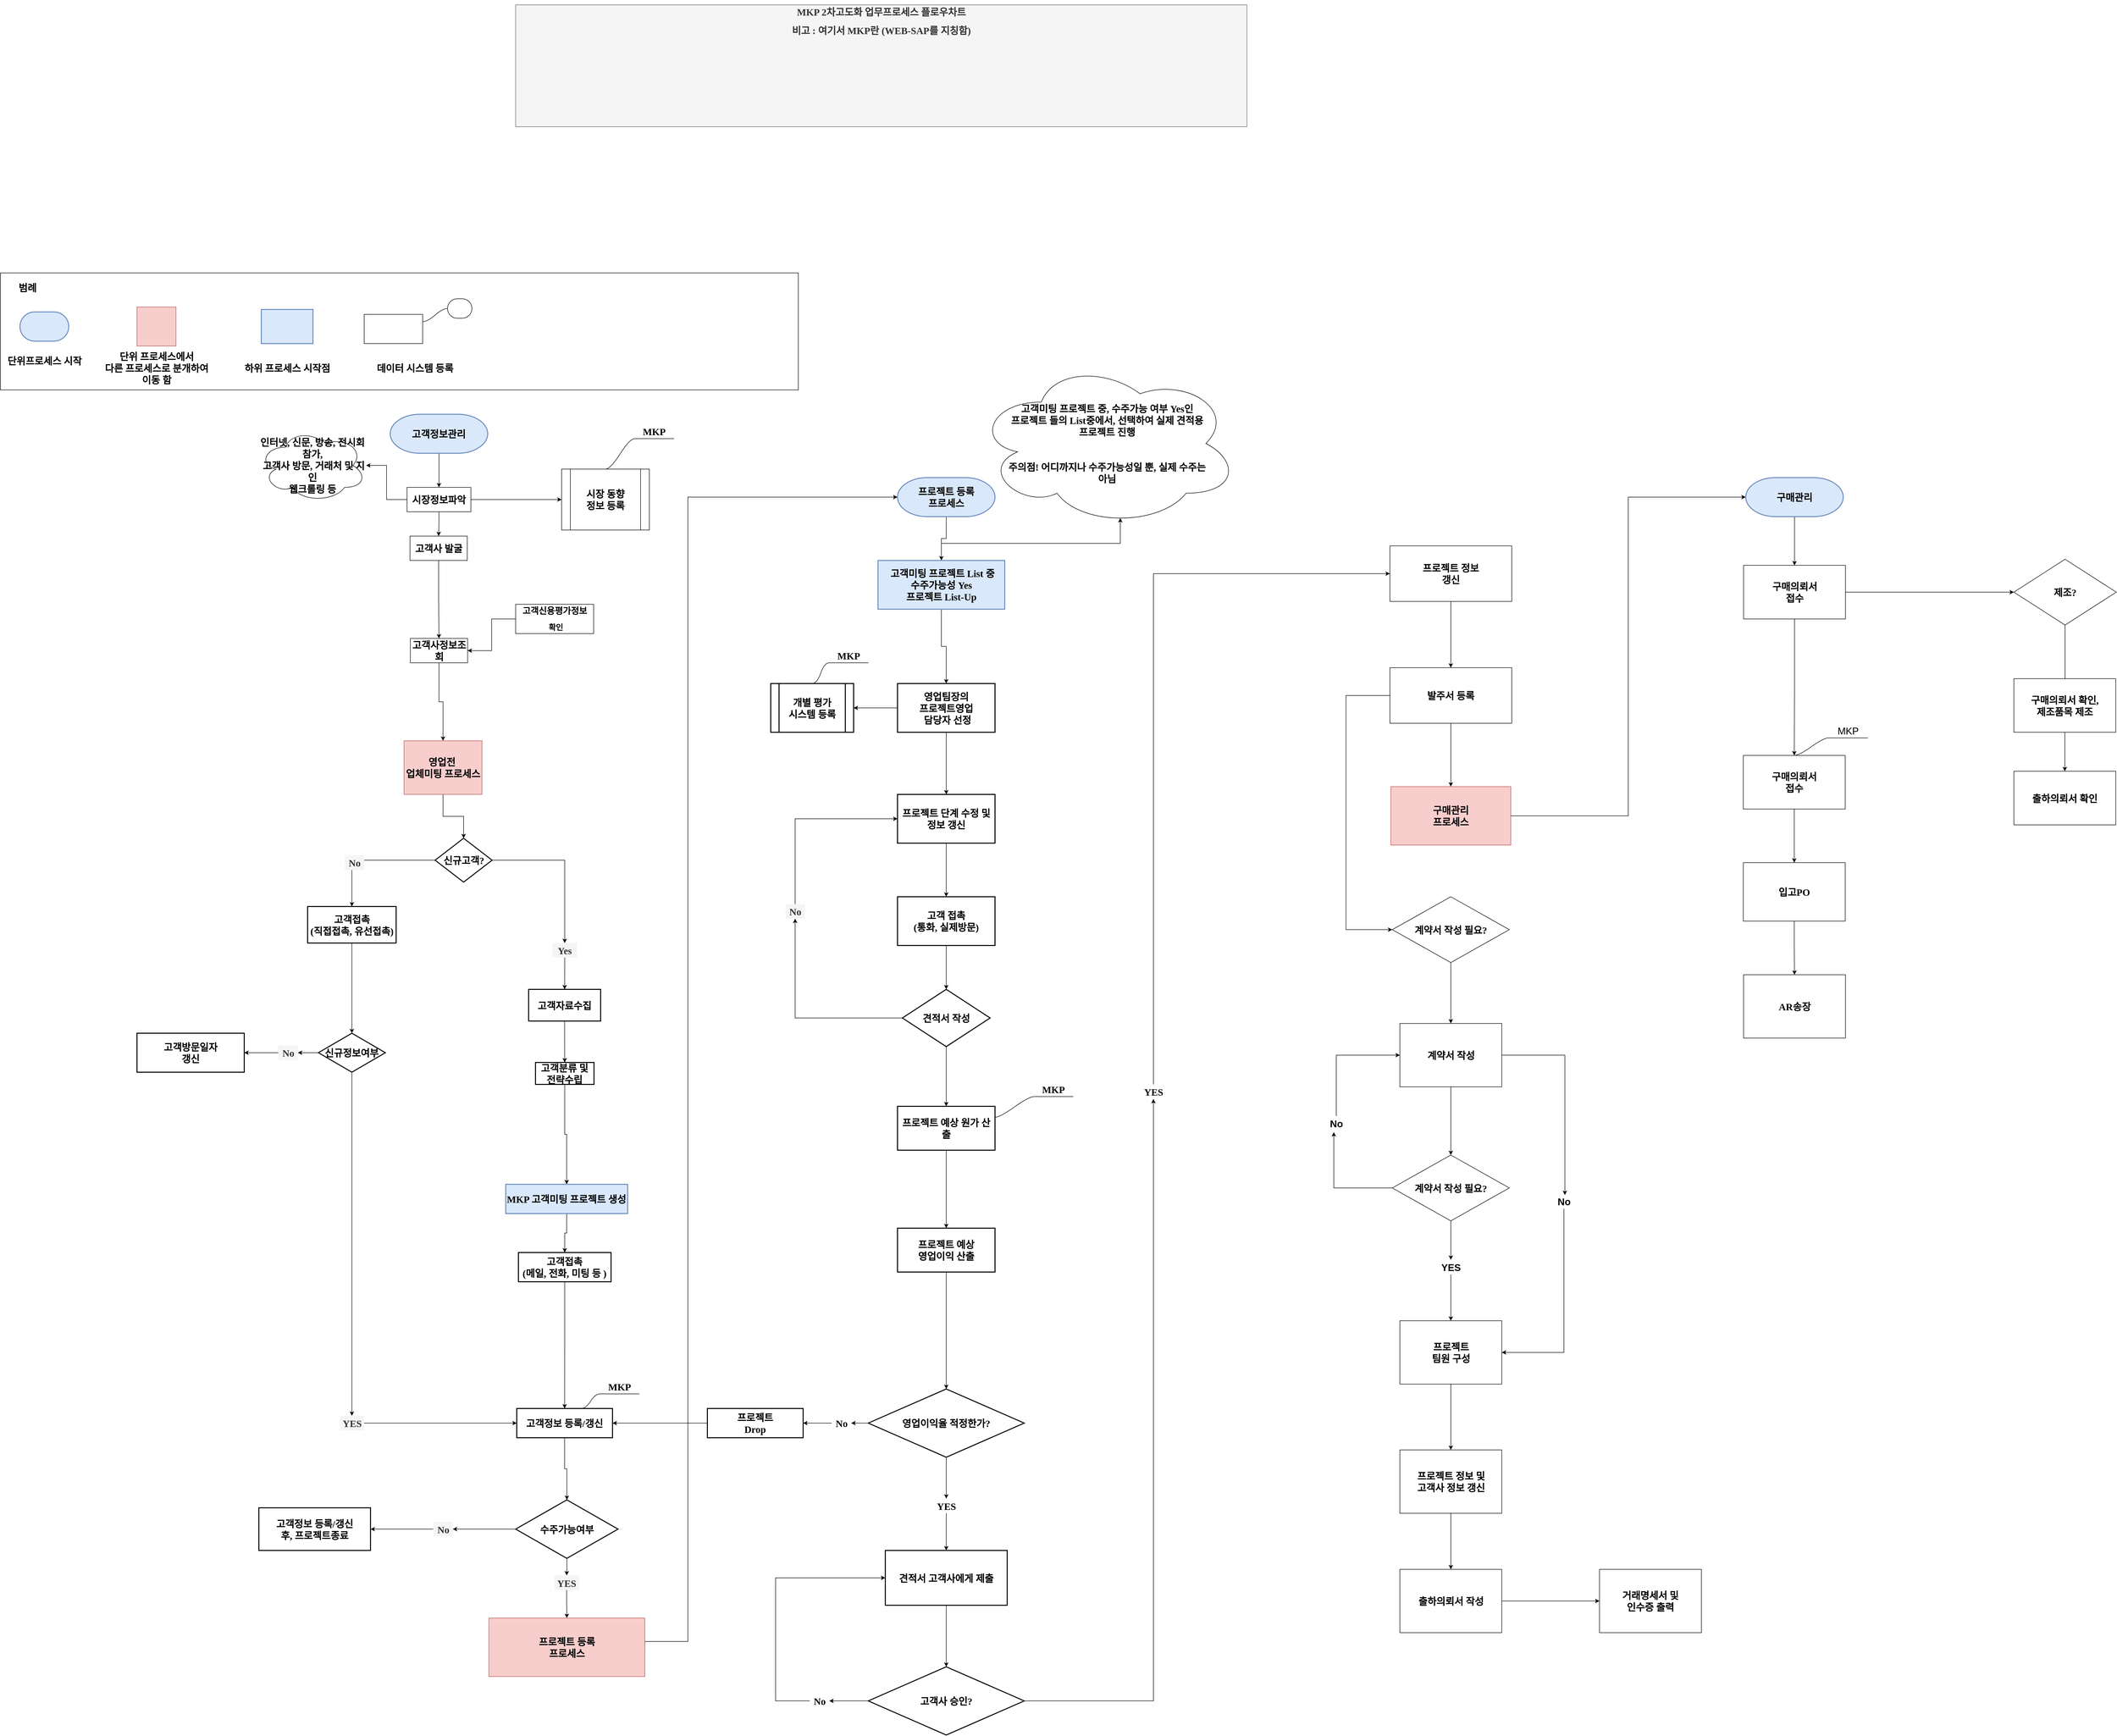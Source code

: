 <mxfile version="13.10.9" type="github">
  <diagram name="Page-1" id="C5RBs43oDa-KdzZeNtuy">
    <mxGraphModel dx="5528" dy="5095" grid="1" gridSize="10" guides="1" tooltips="1" connect="1" arrows="1" fold="1" page="1" pageScale="1" pageWidth="827" pageHeight="1169" math="0" shadow="0">
      <root>
        <mxCell id="WIyWlLk6GJQsqaUBKTNV-0" />
        <mxCell id="WIyWlLk6GJQsqaUBKTNV-1" parent="WIyWlLk6GJQsqaUBKTNV-0" />
        <mxCell id="O8A0CRIYseudC9F0bZr--10" value="" style="whiteSpace=wrap;html=1;fontSize=20;fontFamily=Tahoma;fontStyle=1" parent="WIyWlLk6GJQsqaUBKTNV-1" vertex="1">
          <mxGeometry x="-2360" y="-1160" width="1636.57" height="240" as="geometry" />
        </mxCell>
        <mxCell id="O8A0CRIYseudC9F0bZr--5" value="" style="edgeStyle=orthogonalEdgeStyle;rounded=0;orthogonalLoop=1;jettySize=auto;html=1;fontFamily=Tahoma;fontSize=20;fontStyle=1" parent="WIyWlLk6GJQsqaUBKTNV-1" source="O8A0CRIYseudC9F0bZr--0" target="O8A0CRIYseudC9F0bZr--1" edge="1">
          <mxGeometry relative="1" as="geometry" />
        </mxCell>
        <mxCell id="O8A0CRIYseudC9F0bZr--0" value="고객정보관리" style="strokeWidth=2;html=1;shape=mxgraph.flowchart.terminator;whiteSpace=wrap;fillColor=#dae8fc;strokeColor=#6c8ebf;fontSize=20;fontStyle=1;fontFamily=Tahoma;" parent="WIyWlLk6GJQsqaUBKTNV-1" vertex="1">
          <mxGeometry x="-1560.57" y="-870" width="200" height="80" as="geometry" />
        </mxCell>
        <mxCell id="O8A0CRIYseudC9F0bZr--4" value="" style="edgeStyle=orthogonalEdgeStyle;rounded=0;orthogonalLoop=1;jettySize=auto;html=1;fontFamily=Tahoma;fontSize=20;fontStyle=1" parent="WIyWlLk6GJQsqaUBKTNV-1" source="O8A0CRIYseudC9F0bZr--1" target="O8A0CRIYseudC9F0bZr--2" edge="1">
          <mxGeometry relative="1" as="geometry" />
        </mxCell>
        <mxCell id="O8A0CRIYseudC9F0bZr--13" value="" style="edgeStyle=orthogonalEdgeStyle;rounded=0;orthogonalLoop=1;jettySize=auto;html=1;fontSize=20;fontFamily=Tahoma;fontStyle=1" parent="WIyWlLk6GJQsqaUBKTNV-1" source="O8A0CRIYseudC9F0bZr--1" target="O8A0CRIYseudC9F0bZr--12" edge="1">
          <mxGeometry relative="1" as="geometry" />
        </mxCell>
        <mxCell id="O8A0CRIYseudC9F0bZr--130" value="" style="edgeStyle=orthogonalEdgeStyle;rounded=0;orthogonalLoop=1;jettySize=auto;html=1;fontFamily=Tahoma;fontSize=20;fontStyle=1" parent="WIyWlLk6GJQsqaUBKTNV-1" source="O8A0CRIYseudC9F0bZr--1" target="O8A0CRIYseudC9F0bZr--128" edge="1">
          <mxGeometry relative="1" as="geometry" />
        </mxCell>
        <mxCell id="O8A0CRIYseudC9F0bZr--1" value="시장정보파악" style="rounded=0;whiteSpace=wrap;html=1;fontFamily=Tahoma;fontStyle=1;fontSize=20;" parent="WIyWlLk6GJQsqaUBKTNV-1" vertex="1">
          <mxGeometry x="-1526.07" y="-720" width="131" height="50" as="geometry" />
        </mxCell>
        <mxCell id="O8A0CRIYseudC9F0bZr--2" value="인터넷, 신문, 방송, 전시회참가,&lt;br style=&quot;font-size: 20px;&quot;&gt;&amp;nbsp;고객사 방문, 거래처 및 지인&lt;br style=&quot;font-size: 20px;&quot;&gt;웹크롤링 등" style="ellipse;shape=cloud;whiteSpace=wrap;html=1;fontFamily=Tahoma;fontSize=20;fontStyle=1" parent="WIyWlLk6GJQsqaUBKTNV-1" vertex="1">
          <mxGeometry x="-1830" y="-840" width="220" height="150" as="geometry" />
        </mxCell>
        <mxCell id="O8A0CRIYseudC9F0bZr--6" value="" style="strokeWidth=2;html=1;shape=mxgraph.flowchart.terminator;whiteSpace=wrap;fontSize=20;fillColor=#dae8fc;strokeColor=#6c8ebf;fontFamily=Tahoma;fontStyle=1" parent="WIyWlLk6GJQsqaUBKTNV-1" vertex="1">
          <mxGeometry x="-2320" y="-1080" width="100" height="60" as="geometry" />
        </mxCell>
        <mxCell id="O8A0CRIYseudC9F0bZr--7" value="범례" style="text;html=1;align=center;verticalAlign=middle;resizable=0;points=[];autosize=1;fontSize=20;fontStyle=1;fontFamily=Tahoma;" parent="WIyWlLk6GJQsqaUBKTNV-1" vertex="1">
          <mxGeometry x="-2335" y="-1145" width="60" height="30" as="geometry" />
        </mxCell>
        <mxCell id="O8A0CRIYseudC9F0bZr--11" value="&lt;font style=&quot;font-size: 20px;&quot;&gt;단위프로세스&amp;nbsp;시작&lt;/font&gt;" style="text;html=1;align=center;verticalAlign=middle;resizable=0;points=[];autosize=1;fontSize=20;fontStyle=1;fontFamily=Tahoma;" parent="WIyWlLk6GJQsqaUBKTNV-1" vertex="1">
          <mxGeometry x="-2360" y="-995" width="180" height="30" as="geometry" />
        </mxCell>
        <mxCell id="O8A0CRIYseudC9F0bZr--15" value="" style="edgeStyle=orthogonalEdgeStyle;rounded=0;orthogonalLoop=1;jettySize=auto;html=1;fontSize=20;fontFamily=Tahoma;fontStyle=1" parent="WIyWlLk6GJQsqaUBKTNV-1" source="O8A0CRIYseudC9F0bZr--12" target="O8A0CRIYseudC9F0bZr--14" edge="1">
          <mxGeometry relative="1" as="geometry" />
        </mxCell>
        <mxCell id="O8A0CRIYseudC9F0bZr--12" value="고객사 발굴" style="rounded=0;whiteSpace=wrap;html=1;fontFamily=Tahoma;fontStyle=1;fontSize=20;" parent="WIyWlLk6GJQsqaUBKTNV-1" vertex="1">
          <mxGeometry x="-1520" y="-620" width="117.5" height="50" as="geometry" />
        </mxCell>
        <mxCell id="O8A0CRIYseudC9F0bZr--99" style="edgeStyle=orthogonalEdgeStyle;rounded=0;orthogonalLoop=1;jettySize=auto;html=1;exitX=0.5;exitY=1;exitDx=0;exitDy=0;entryX=0.5;entryY=0;entryDx=0;entryDy=0;fontFamily=Tahoma;fontSize=20;fontStyle=1" parent="WIyWlLk6GJQsqaUBKTNV-1" source="O8A0CRIYseudC9F0bZr--14" target="O8A0CRIYseudC9F0bZr--96" edge="1">
          <mxGeometry relative="1" as="geometry" />
        </mxCell>
        <mxCell id="O8A0CRIYseudC9F0bZr--14" value="고객사정보조회" style="rounded=0;whiteSpace=wrap;html=1;fontFamily=Tahoma;fontStyle=1;fontSize=20;" parent="WIyWlLk6GJQsqaUBKTNV-1" vertex="1">
          <mxGeometry x="-1519.32" y="-410" width="117.5" height="50" as="geometry" />
        </mxCell>
        <mxCell id="O8A0CRIYseudC9F0bZr--19" value="" style="edgeStyle=orthogonalEdgeStyle;rounded=0;orthogonalLoop=1;jettySize=auto;html=1;fontSize=20;fontFamily=Tahoma;fontStyle=1" parent="WIyWlLk6GJQsqaUBKTNV-1" source="O8A0CRIYseudC9F0bZr--16" target="O8A0CRIYseudC9F0bZr--18" edge="1">
          <mxGeometry relative="1" as="geometry" />
        </mxCell>
        <mxCell id="O8A0CRIYseudC9F0bZr--59" value="" style="edgeStyle=orthogonalEdgeStyle;rounded=0;orthogonalLoop=1;jettySize=auto;html=1;fontSize=20;fontFamily=Tahoma;fontStyle=1" parent="WIyWlLk6GJQsqaUBKTNV-1" source="O8A0CRIYseudC9F0bZr--86" target="O8A0CRIYseudC9F0bZr--58" edge="1">
          <mxGeometry relative="1" as="geometry" />
        </mxCell>
        <mxCell id="O8A0CRIYseudC9F0bZr--16" value="&lt;font style=&quot;font-size: 20px;&quot;&gt;신규고객?&lt;/font&gt;" style="strokeWidth=2;html=1;shape=mxgraph.flowchart.decision;whiteSpace=wrap;fontSize=20;fontFamily=Tahoma;fontStyle=1" parent="WIyWlLk6GJQsqaUBKTNV-1" vertex="1">
          <mxGeometry x="-1468.44" width="116.87" height="90" as="geometry" />
        </mxCell>
        <mxCell id="O8A0CRIYseudC9F0bZr--101" style="edgeStyle=orthogonalEdgeStyle;rounded=0;orthogonalLoop=1;jettySize=auto;html=1;exitX=0.5;exitY=1;exitDx=0;exitDy=0;entryX=0.5;entryY=0;entryDx=0;entryDy=0;fontFamily=Tahoma;fontSize=20;fontStyle=1" parent="WIyWlLk6GJQsqaUBKTNV-1" source="O8A0CRIYseudC9F0bZr--18" target="O8A0CRIYseudC9F0bZr--35" edge="1">
          <mxGeometry relative="1" as="geometry" />
        </mxCell>
        <mxCell id="O8A0CRIYseudC9F0bZr--18" value="&lt;font style=&quot;font-size: 20px;&quot;&gt;고객접촉&lt;br style=&quot;font-size: 20px;&quot;&gt;(직접접촉, 유선접촉)&lt;br style=&quot;font-size: 20px;&quot;&gt;&lt;/font&gt;" style="whiteSpace=wrap;html=1;fontSize=20;strokeWidth=2;fontStyle=1;fontFamily=Tahoma;" parent="WIyWlLk6GJQsqaUBKTNV-1" vertex="1">
          <mxGeometry x="-1730" y="140" width="181.57" height="75" as="geometry" />
        </mxCell>
        <mxCell id="O8A0CRIYseudC9F0bZr--20" value="&lt;font style=&quot;font-size: 20px;&quot;&gt;No&lt;/font&gt;" style="text;html=1;align=center;verticalAlign=middle;resizable=0;points=[];autosize=1;fontSize=20;fillColor=#f5f5f5;fontColor=#333333;fontFamily=Tahoma;fontStyle=1" parent="WIyWlLk6GJQsqaUBKTNV-1" vertex="1">
          <mxGeometry x="-1654" y="35" width="40" height="30" as="geometry" />
        </mxCell>
        <mxCell id="O8A0CRIYseudC9F0bZr--51" value="" style="edgeStyle=orthogonalEdgeStyle;rounded=0;orthogonalLoop=1;jettySize=auto;html=1;fontSize=20;fontFamily=Tahoma;fontStyle=1" parent="WIyWlLk6GJQsqaUBKTNV-1" source="O8A0CRIYseudC9F0bZr--52" target="O8A0CRIYseudC9F0bZr--50" edge="1">
          <mxGeometry relative="1" as="geometry" />
        </mxCell>
        <mxCell id="O8A0CRIYseudC9F0bZr--104" style="edgeStyle=orthogonalEdgeStyle;rounded=0;orthogonalLoop=1;jettySize=auto;html=1;exitX=0.5;exitY=1;exitDx=0;exitDy=0;fontFamily=Tahoma;fontSize=20;fontStyle=1" parent="WIyWlLk6GJQsqaUBKTNV-1" source="O8A0CRIYseudC9F0bZr--35" target="O8A0CRIYseudC9F0bZr--57" edge="1">
          <mxGeometry relative="1" as="geometry" />
        </mxCell>
        <mxCell id="O8A0CRIYseudC9F0bZr--35" value="신규정보여부" style="rhombus;whiteSpace=wrap;html=1;strokeWidth=2;fontSize=20;fontStyle=1;fontFamily=Tahoma;" parent="WIyWlLk6GJQsqaUBKTNV-1" vertex="1">
          <mxGeometry x="-1707.89" y="400" width="137.35" height="80" as="geometry" />
        </mxCell>
        <mxCell id="O8A0CRIYseudC9F0bZr--50" value="고객방문일자&lt;br style=&quot;font-size: 20px;&quot;&gt;갱신" style="whiteSpace=wrap;html=1;strokeWidth=2;fontSize=20;fontStyle=1;fontFamily=Tahoma;" parent="WIyWlLk6GJQsqaUBKTNV-1" vertex="1">
          <mxGeometry x="-2080" y="400" width="220" height="80" as="geometry" />
        </mxCell>
        <mxCell id="O8A0CRIYseudC9F0bZr--61" value="" style="edgeStyle=orthogonalEdgeStyle;rounded=0;orthogonalLoop=1;jettySize=auto;html=1;fontSize=20;fontFamily=Tahoma;fontStyle=1" parent="WIyWlLk6GJQsqaUBKTNV-1" source="O8A0CRIYseudC9F0bZr--58" target="O8A0CRIYseudC9F0bZr--60" edge="1">
          <mxGeometry relative="1" as="geometry" />
        </mxCell>
        <mxCell id="O8A0CRIYseudC9F0bZr--58" value="&lt;font style=&quot;font-size: 20px;&quot;&gt;고객자료수집&lt;/font&gt;" style="whiteSpace=wrap;html=1;fontSize=20;strokeWidth=2;fontFamily=Tahoma;fontStyle=1" parent="WIyWlLk6GJQsqaUBKTNV-1" vertex="1">
          <mxGeometry x="-1276.66" y="310" width="147.75" height="65" as="geometry" />
        </mxCell>
        <mxCell id="O8A0CRIYseudC9F0bZr--109" value="" style="edgeStyle=orthogonalEdgeStyle;rounded=0;orthogonalLoop=1;jettySize=auto;html=1;fontFamily=Tahoma;fontSize=20;fontStyle=1" parent="WIyWlLk6GJQsqaUBKTNV-1" source="O8A0CRIYseudC9F0bZr--60" target="O8A0CRIYseudC9F0bZr--108" edge="1">
          <mxGeometry relative="1" as="geometry" />
        </mxCell>
        <mxCell id="O8A0CRIYseudC9F0bZr--60" value="&lt;font style=&quot;font-size: 20px;&quot;&gt;고객분류 및 전략수립&lt;/font&gt;" style="whiteSpace=wrap;html=1;fontSize=20;strokeWidth=2;fontFamily=Tahoma;verticalAlign=middle;fontStyle=1" parent="WIyWlLk6GJQsqaUBKTNV-1" vertex="1">
          <mxGeometry x="-1262.56" y="460" width="120" height="45" as="geometry" />
        </mxCell>
        <mxCell id="O8A0CRIYseudC9F0bZr--65" value="" style="edgeStyle=orthogonalEdgeStyle;rounded=0;orthogonalLoop=1;jettySize=auto;html=1;fontFamily=Tahoma;fontSize=20;fontStyle=1" parent="WIyWlLk6GJQsqaUBKTNV-1" source="O8A0CRIYseudC9F0bZr--62" target="O8A0CRIYseudC9F0bZr--64" edge="1">
          <mxGeometry relative="1" as="geometry" />
        </mxCell>
        <mxCell id="O8A0CRIYseudC9F0bZr--62" value="고객접촉&lt;br style=&quot;font-size: 20px;&quot;&gt;(메일, 전화, 미팅 등 )" style="whiteSpace=wrap;html=1;fontFamily=Tahoma;fontSize=20;strokeWidth=2;fontStyle=1" parent="WIyWlLk6GJQsqaUBKTNV-1" vertex="1">
          <mxGeometry x="-1297.57" y="850" width="190" height="60" as="geometry" />
        </mxCell>
        <mxCell id="O8A0CRIYseudC9F0bZr--76" value="" style="edgeStyle=orthogonalEdgeStyle;rounded=0;orthogonalLoop=1;jettySize=auto;html=1;fontFamily=Tahoma;fontSize=20;fontStyle=1" parent="WIyWlLk6GJQsqaUBKTNV-1" source="O8A0CRIYseudC9F0bZr--64" target="O8A0CRIYseudC9F0bZr--75" edge="1">
          <mxGeometry relative="1" as="geometry" />
        </mxCell>
        <mxCell id="O8A0CRIYseudC9F0bZr--64" value="고객정보 등록/갱신" style="whiteSpace=wrap;html=1;fontFamily=Tahoma;fontSize=20;strokeWidth=2;fontStyle=1" parent="WIyWlLk6GJQsqaUBKTNV-1" vertex="1">
          <mxGeometry x="-1301" y="1170" width="196.43" height="60" as="geometry" />
        </mxCell>
        <mxCell id="O8A0CRIYseudC9F0bZr--52" value="&lt;font style=&quot;font-size: 20px;&quot;&gt;No&lt;/font&gt;" style="text;html=1;align=center;verticalAlign=middle;resizable=0;points=[];autosize=1;fontSize=20;fillColor=#f5f5f5;fontColor=#333333;fontFamily=Tahoma;fontStyle=1" parent="WIyWlLk6GJQsqaUBKTNV-1" vertex="1">
          <mxGeometry x="-1790" y="425" width="40" height="30" as="geometry" />
        </mxCell>
        <mxCell id="O8A0CRIYseudC9F0bZr--66" value="" style="edgeStyle=orthogonalEdgeStyle;rounded=0;orthogonalLoop=1;jettySize=auto;html=1;fontSize=20;fontFamily=Tahoma;fontStyle=1" parent="WIyWlLk6GJQsqaUBKTNV-1" source="O8A0CRIYseudC9F0bZr--35" target="O8A0CRIYseudC9F0bZr--52" edge="1">
          <mxGeometry relative="1" as="geometry">
            <mxPoint x="-1700" y="430" as="sourcePoint" />
            <mxPoint x="-1840" y="430" as="targetPoint" />
          </mxGeometry>
        </mxCell>
        <mxCell id="O8A0CRIYseudC9F0bZr--103" style="edgeStyle=orthogonalEdgeStyle;rounded=0;orthogonalLoop=1;jettySize=auto;html=1;entryX=0;entryY=0.5;entryDx=0;entryDy=0;fontFamily=Tahoma;fontSize=20;fontStyle=1" parent="WIyWlLk6GJQsqaUBKTNV-1" source="O8A0CRIYseudC9F0bZr--57" target="O8A0CRIYseudC9F0bZr--64" edge="1">
          <mxGeometry relative="1" as="geometry" />
        </mxCell>
        <mxCell id="O8A0CRIYseudC9F0bZr--57" value="&lt;span style=&quot;font-size: 20px;&quot;&gt;YES&lt;/span&gt;" style="text;html=1;align=center;verticalAlign=middle;resizable=0;points=[];autosize=1;fontSize=20;fillColor=#f5f5f5;fontColor=#333333;fontFamily=Tahoma;fontStyle=1" parent="WIyWlLk6GJQsqaUBKTNV-1" vertex="1">
          <mxGeometry x="-1664.22" y="1185" width="50" height="30" as="geometry" />
        </mxCell>
        <mxCell id="O8A0CRIYseudC9F0bZr--71" value="" style="whiteSpace=wrap;html=1;aspect=fixed;fontFamily=Tahoma;fontSize=20;fillColor=#f8cecc;strokeColor=#b85450;fontStyle=1" parent="WIyWlLk6GJQsqaUBKTNV-1" vertex="1">
          <mxGeometry x="-2080" y="-1090" width="80" height="80" as="geometry" />
        </mxCell>
        <mxCell id="O8A0CRIYseudC9F0bZr--72" value="&lt;font style=&quot;font-size: 20px;&quot;&gt;단위 프로세스에서 &lt;br style=&quot;font-size: 20px;&quot;&gt;다른 프로세스로 분개하여&lt;br style=&quot;font-size: 20px;&quot;&gt;이동 함&lt;br style=&quot;font-size: 20px;&quot;&gt;&lt;/font&gt;" style="text;html=1;align=center;verticalAlign=middle;resizable=0;points=[];autosize=1;fontSize=20;fontStyle=1;fontFamily=Tahoma;" parent="WIyWlLk6GJQsqaUBKTNV-1" vertex="1">
          <mxGeometry x="-2165" y="-1005" width="250" height="80" as="geometry" />
        </mxCell>
        <mxCell id="O8A0CRIYseudC9F0bZr--85" value="" style="edgeStyle=orthogonalEdgeStyle;rounded=0;orthogonalLoop=1;jettySize=auto;html=1;fontFamily=Tahoma;fontSize=20;fontStyle=1" parent="WIyWlLk6GJQsqaUBKTNV-1" source="O8A0CRIYseudC9F0bZr--105" target="O8A0CRIYseudC9F0bZr--84" edge="1">
          <mxGeometry relative="1" as="geometry" />
        </mxCell>
        <mxCell id="O8A0CRIYseudC9F0bZr--110" style="edgeStyle=orthogonalEdgeStyle;rounded=0;orthogonalLoop=1;jettySize=auto;html=1;fontFamily=Tahoma;fontSize=20;fontStyle=1" parent="WIyWlLk6GJQsqaUBKTNV-1" source="O8A0CRIYseudC9F0bZr--75" target="O8A0CRIYseudC9F0bZr--83" edge="1">
          <mxGeometry relative="1" as="geometry" />
        </mxCell>
        <mxCell id="O8A0CRIYseudC9F0bZr--75" value="수주가능여부" style="rhombus;whiteSpace=wrap;html=1;fontFamily=Tahoma;fontSize=20;strokeWidth=2;fontStyle=1" parent="WIyWlLk6GJQsqaUBKTNV-1" vertex="1">
          <mxGeometry x="-1303.25" y="1357.5" width="210" height="120" as="geometry" />
        </mxCell>
        <mxCell id="O8A0CRIYseudC9F0bZr--114" style="edgeStyle=orthogonalEdgeStyle;rounded=0;orthogonalLoop=1;jettySize=auto;html=1;entryX=1;entryY=0.5;entryDx=0;entryDy=0;fontFamily=Tahoma;fontSize=20;fontStyle=1" parent="WIyWlLk6GJQsqaUBKTNV-1" source="O8A0CRIYseudC9F0bZr--83" target="O8A0CRIYseudC9F0bZr--113" edge="1">
          <mxGeometry relative="1" as="geometry" />
        </mxCell>
        <mxCell id="O8A0CRIYseudC9F0bZr--83" value="&lt;span style=&quot;font-size: 20px;&quot;&gt;&lt;span style=&quot;font-size: 20px;&quot;&gt;No&lt;/span&gt;&lt;/span&gt;" style="text;html=1;align=center;verticalAlign=middle;resizable=0;points=[];autosize=1;fontSize=20;fillColor=#f5f5f5;fontColor=#333333;fontFamily=Tahoma;fontStyle=1" parent="WIyWlLk6GJQsqaUBKTNV-1" vertex="1">
          <mxGeometry x="-1472.25" y="1402.5" width="40" height="30" as="geometry" />
        </mxCell>
        <mxCell id="O8A0CRIYseudC9F0bZr--107" style="edgeStyle=orthogonalEdgeStyle;rounded=0;orthogonalLoop=1;jettySize=auto;html=1;entryX=0;entryY=0.5;entryDx=0;entryDy=0;entryPerimeter=0;fontFamily=Tahoma;fontSize=20;exitX=1;exitY=0.5;exitDx=0;exitDy=0;fontStyle=1" parent="WIyWlLk6GJQsqaUBKTNV-1" source="O8A0CRIYseudC9F0bZr--84" target="O8A0CRIYseudC9F0bZr--88" edge="1">
          <mxGeometry relative="1" as="geometry">
            <Array as="points">
              <mxPoint x="-950" y="1648" />
              <mxPoint x="-950" y="-700" />
            </Array>
          </mxGeometry>
        </mxCell>
        <mxCell id="O8A0CRIYseudC9F0bZr--84" value="프로젝트 등록&lt;br style=&quot;font-size: 20px;&quot;&gt;프로세스" style="whiteSpace=wrap;html=1;fontFamily=Tahoma;fontSize=20;fillColor=#f8cecc;strokeColor=#b85450;fontStyle=1" parent="WIyWlLk6GJQsqaUBKTNV-1" vertex="1">
          <mxGeometry x="-1358.25" y="1600" width="320" height="120" as="geometry" />
        </mxCell>
        <mxCell id="O8A0CRIYseudC9F0bZr--86" value="&lt;span style=&quot;font-size: 20px;&quot;&gt;Yes&lt;/span&gt;" style="text;html=1;align=center;verticalAlign=middle;resizable=0;points=[];autosize=1;fontSize=20;fillColor=#f5f5f5;fontColor=#333333;fontFamily=Tahoma;fontStyle=1" parent="WIyWlLk6GJQsqaUBKTNV-1" vertex="1">
          <mxGeometry x="-1227.57" y="215" width="50" height="30" as="geometry" />
        </mxCell>
        <mxCell id="O8A0CRIYseudC9F0bZr--87" value="" style="edgeStyle=orthogonalEdgeStyle;rounded=0;orthogonalLoop=1;jettySize=auto;html=1;fontSize=20;fontFamily=Tahoma;fontStyle=1" parent="WIyWlLk6GJQsqaUBKTNV-1" source="O8A0CRIYseudC9F0bZr--16" target="O8A0CRIYseudC9F0bZr--86" edge="1">
          <mxGeometry relative="1" as="geometry">
            <mxPoint x="-1202.5" y="280" as="sourcePoint" />
            <mxPoint x="-1202.667" y="375" as="targetPoint" />
          </mxGeometry>
        </mxCell>
        <mxCell id="O8A0CRIYseudC9F0bZr--91" value="" style="edgeStyle=orthogonalEdgeStyle;rounded=0;orthogonalLoop=1;jettySize=auto;html=1;fontFamily=Tahoma;fontSize=20;fontStyle=1" parent="WIyWlLk6GJQsqaUBKTNV-1" source="O8A0CRIYseudC9F0bZr--88" target="O8A0CRIYseudC9F0bZr--90" edge="1">
          <mxGeometry relative="1" as="geometry" />
        </mxCell>
        <mxCell id="O8A0CRIYseudC9F0bZr--88" value="프로젝트 등록&lt;br style=&quot;font-size: 20px;&quot;&gt;프로세스" style="strokeWidth=2;html=1;shape=mxgraph.flowchart.terminator;whiteSpace=wrap;fillColor=#dae8fc;strokeColor=#6c8ebf;fontSize=20;fontStyle=1;fontFamily=Tahoma;" parent="WIyWlLk6GJQsqaUBKTNV-1" vertex="1">
          <mxGeometry x="-520.0" y="-740" width="200" height="80" as="geometry" />
        </mxCell>
        <mxCell id="O8A0CRIYseudC9F0bZr--94" style="edgeStyle=orthogonalEdgeStyle;rounded=0;orthogonalLoop=1;jettySize=auto;html=1;entryX=0.55;entryY=0.95;entryDx=0;entryDy=0;entryPerimeter=0;fontFamily=Tahoma;fontSize=20;fontStyle=1" parent="WIyWlLk6GJQsqaUBKTNV-1" source="O8A0CRIYseudC9F0bZr--90" target="O8A0CRIYseudC9F0bZr--92" edge="1">
          <mxGeometry relative="1" as="geometry" />
        </mxCell>
        <mxCell id="O8A0CRIYseudC9F0bZr--139" style="edgeStyle=orthogonalEdgeStyle;rounded=0;orthogonalLoop=1;jettySize=auto;html=1;entryX=0.5;entryY=0;entryDx=0;entryDy=0;fontFamily=Tahoma;fontSize=20;fontStyle=1" parent="WIyWlLk6GJQsqaUBKTNV-1" source="O8A0CRIYseudC9F0bZr--90" target="O8A0CRIYseudC9F0bZr--120" edge="1">
          <mxGeometry relative="1" as="geometry" />
        </mxCell>
        <mxCell id="O8A0CRIYseudC9F0bZr--90" value="&amp;nbsp;고객미팅 프로젝트 List 중&lt;br style=&quot;font-size: 20px;&quot;&gt;수주가능성 Yes &lt;br style=&quot;font-size: 20px;&quot;&gt;프로젝트 List-Up" style="whiteSpace=wrap;html=1;fontSize=20;fontStyle=1;strokeWidth=2;fillColor=#dae8fc;strokeColor=#6c8ebf;fontFamily=Tahoma;" parent="WIyWlLk6GJQsqaUBKTNV-1" vertex="1">
          <mxGeometry x="-560" y="-570" width="260" height="100" as="geometry" />
        </mxCell>
        <mxCell id="O8A0CRIYseudC9F0bZr--92" value="고객미팅 프로젝트 중, 수주가능 여부 Yes인&lt;br style=&quot;font-size: 20px;&quot;&gt;프로젝트 들의 List중에서, 선택하여 실제 견적용&lt;br style=&quot;font-size: 20px;&quot;&gt;프로젝트 진행&lt;br style=&quot;font-size: 20px;&quot;&gt;&lt;br style=&quot;font-size: 20px;&quot;&gt;&lt;br style=&quot;font-size: 20px;&quot;&gt;주의점! 어디까지나 수주가능성일 뿐, 실제 수주는&lt;br style=&quot;font-size: 20px;&quot;&gt;아님" style="ellipse;shape=cloud;whiteSpace=wrap;html=1;fontFamily=Tahoma;fontSize=20;align=center;fontStyle=1" parent="WIyWlLk6GJQsqaUBKTNV-1" vertex="1">
          <mxGeometry x="-360" y="-980" width="540" height="340" as="geometry" />
        </mxCell>
        <mxCell id="O8A0CRIYseudC9F0bZr--100" style="edgeStyle=orthogonalEdgeStyle;rounded=0;orthogonalLoop=1;jettySize=auto;html=1;entryX=0.5;entryY=0;entryDx=0;entryDy=0;entryPerimeter=0;fontFamily=Tahoma;fontSize=20;fontStyle=1" parent="WIyWlLk6GJQsqaUBKTNV-1" source="O8A0CRIYseudC9F0bZr--96" target="O8A0CRIYseudC9F0bZr--16" edge="1">
          <mxGeometry relative="1" as="geometry" />
        </mxCell>
        <mxCell id="O8A0CRIYseudC9F0bZr--96" value="영업전&amp;nbsp;&lt;br style=&quot;font-size: 20px;&quot;&gt;업체미팅 프로세스" style="whiteSpace=wrap;html=1;fontFamily=Tahoma;fontSize=20;fillColor=#f8cecc;strokeColor=#b85450;fontStyle=1" parent="WIyWlLk6GJQsqaUBKTNV-1" vertex="1">
          <mxGeometry x="-1532.25" y="-200" width="160" height="110" as="geometry" />
        </mxCell>
        <mxCell id="O8A0CRIYseudC9F0bZr--105" value="&lt;span style=&quot;font-size: 20px;&quot;&gt;YES&lt;/span&gt;" style="text;html=1;align=center;verticalAlign=middle;resizable=0;points=[];autosize=1;fontSize=20;fillColor=#f5f5f5;fontColor=#333333;fontFamily=Tahoma;fontStyle=1" parent="WIyWlLk6GJQsqaUBKTNV-1" vertex="1">
          <mxGeometry x="-1223.57" y="1512.5" width="50" height="30" as="geometry" />
        </mxCell>
        <mxCell id="O8A0CRIYseudC9F0bZr--106" value="" style="edgeStyle=orthogonalEdgeStyle;rounded=0;orthogonalLoop=1;jettySize=auto;html=1;fontFamily=Tahoma;fontSize=20;fontStyle=1" parent="WIyWlLk6GJQsqaUBKTNV-1" source="O8A0CRIYseudC9F0bZr--75" target="O8A0CRIYseudC9F0bZr--105" edge="1">
          <mxGeometry relative="1" as="geometry">
            <mxPoint x="-1198.25" y="1477.5" as="sourcePoint" />
            <mxPoint x="-1198.25" y="1587.5" as="targetPoint" />
          </mxGeometry>
        </mxCell>
        <mxCell id="O8A0CRIYseudC9F0bZr--115" style="edgeStyle=orthogonalEdgeStyle;rounded=0;orthogonalLoop=1;jettySize=auto;html=1;exitX=0.5;exitY=1;exitDx=0;exitDy=0;entryX=0.5;entryY=0;entryDx=0;entryDy=0;fontFamily=Tahoma;fontSize=20;fontStyle=1" parent="WIyWlLk6GJQsqaUBKTNV-1" source="O8A0CRIYseudC9F0bZr--108" target="O8A0CRIYseudC9F0bZr--62" edge="1">
          <mxGeometry relative="1" as="geometry" />
        </mxCell>
        <mxCell id="O8A0CRIYseudC9F0bZr--108" value="MKP 고객미팅 프로젝트 생성" style="whiteSpace=wrap;html=1;fontFamily=Tahoma;fontSize=20;strokeWidth=2;fillColor=#dae8fc;strokeColor=#6c8ebf;fontStyle=1" parent="WIyWlLk6GJQsqaUBKTNV-1" vertex="1">
          <mxGeometry x="-1323.57" y="710" width="250" height="60" as="geometry" />
        </mxCell>
        <mxCell id="O8A0CRIYseudC9F0bZr--113" value="&lt;font style=&quot;font-size: 20px;&quot;&gt;고객정보 등록/갱신&lt;br style=&quot;font-size: 20px;&quot;&gt;후, 프로젝트종료&lt;/font&gt;" style="whiteSpace=wrap;html=1;fontFamily=Tahoma;fontSize=20;strokeWidth=2;fontStyle=1" parent="WIyWlLk6GJQsqaUBKTNV-1" vertex="1">
          <mxGeometry x="-1830" y="1373.75" width="229" height="87.5" as="geometry" />
        </mxCell>
        <mxCell id="O8A0CRIYseudC9F0bZr--116" value="" style="whiteSpace=wrap;html=1;fontFamily=Tahoma;fontSize=20;strokeWidth=2;fillColor=#dae8fc;strokeColor=#6c8ebf;fontStyle=1" parent="WIyWlLk6GJQsqaUBKTNV-1" vertex="1">
          <mxGeometry x="-1825" y="-1085" width="106" height="70" as="geometry" />
        </mxCell>
        <mxCell id="O8A0CRIYseudC9F0bZr--117" value="&lt;font style=&quot;font-size: 20px;&quot;&gt;하위 프로세스 시작점&lt;br style=&quot;font-size: 20px;&quot;&gt;&lt;/font&gt;" style="text;html=1;align=center;verticalAlign=middle;resizable=0;points=[];autosize=1;fontSize=20;fontStyle=1;fontFamily=Tahoma;" parent="WIyWlLk6GJQsqaUBKTNV-1" vertex="1">
          <mxGeometry x="-1877" y="-980" width="210" height="30" as="geometry" />
        </mxCell>
        <mxCell id="O8A0CRIYseudC9F0bZr--134" value="" style="edgeStyle=orthogonalEdgeStyle;rounded=0;orthogonalLoop=1;jettySize=auto;html=1;fontFamily=Tahoma;fontSize=20;fontStyle=1" parent="WIyWlLk6GJQsqaUBKTNV-1" source="O8A0CRIYseudC9F0bZr--120" target="O8A0CRIYseudC9F0bZr--133" edge="1">
          <mxGeometry relative="1" as="geometry" />
        </mxCell>
        <mxCell id="O8A0CRIYseudC9F0bZr--141" value="" style="edgeStyle=orthogonalEdgeStyle;rounded=0;orthogonalLoop=1;jettySize=auto;html=1;fontFamily=Tahoma;fontSize=20;fontStyle=1" parent="WIyWlLk6GJQsqaUBKTNV-1" source="O8A0CRIYseudC9F0bZr--120" target="O8A0CRIYseudC9F0bZr--140" edge="1">
          <mxGeometry relative="1" as="geometry" />
        </mxCell>
        <mxCell id="O8A0CRIYseudC9F0bZr--120" value="영업팀장의&lt;br style=&quot;font-size: 20px;&quot;&gt;프로젝트영업&lt;br style=&quot;font-size: 20px;&quot;&gt;&amp;nbsp;담당자 선정" style="whiteSpace=wrap;html=1;fontSize=20;fontStyle=1;strokeWidth=2;fontFamily=Tahoma;" parent="WIyWlLk6GJQsqaUBKTNV-1" vertex="1">
          <mxGeometry x="-520" y="-317.5" width="200" height="100" as="geometry" />
        </mxCell>
        <mxCell id="O8A0CRIYseudC9F0bZr--124" value="" style="rounded=0;whiteSpace=wrap;html=1;fontFamily=Tahoma;fontSize=20;fontStyle=1" parent="WIyWlLk6GJQsqaUBKTNV-1" vertex="1">
          <mxGeometry x="-1614" y="-1075" width="120" height="60" as="geometry" />
        </mxCell>
        <mxCell id="O8A0CRIYseudC9F0bZr--125" value="" style="whiteSpace=wrap;html=1;rounded=1;arcSize=50;align=center;verticalAlign=middle;strokeWidth=1;autosize=1;spacing=4;treeFolding=1;treeMoving=1;newEdgeStyle={&quot;edgeStyle&quot;:&quot;entityRelationEdgeStyle&quot;,&quot;startArrow&quot;:&quot;none&quot;,&quot;endArrow&quot;:&quot;none&quot;,&quot;segment&quot;:10,&quot;curved&quot;:1};fontFamily=Tahoma;fontSize=20;fontStyle=1" parent="WIyWlLk6GJQsqaUBKTNV-1" vertex="1">
          <mxGeometry x="-1443" y="-1107" width="50" height="40" as="geometry" />
        </mxCell>
        <mxCell id="O8A0CRIYseudC9F0bZr--126" value="" style="edgeStyle=entityRelationEdgeStyle;startArrow=none;endArrow=none;segment=10;curved=1;fontFamily=Tahoma;fontSize=20;fontStyle=1" parent="WIyWlLk6GJQsqaUBKTNV-1" target="O8A0CRIYseudC9F0bZr--125" edge="1">
          <mxGeometry relative="1" as="geometry">
            <mxPoint x="-1494" y="-1060" as="sourcePoint" />
          </mxGeometry>
        </mxCell>
        <mxCell id="O8A0CRIYseudC9F0bZr--127" value="&lt;font style=&quot;font-size: 20px;&quot;&gt;데이터 시스템 등록&lt;br style=&quot;font-size: 20px;&quot;&gt;&lt;/font&gt;" style="text;html=1;align=center;verticalAlign=middle;resizable=0;points=[];autosize=1;fontSize=20;fontStyle=1;fontFamily=Tahoma;" parent="WIyWlLk6GJQsqaUBKTNV-1" vertex="1">
          <mxGeometry x="-1605" y="-980" width="190" height="30" as="geometry" />
        </mxCell>
        <mxCell id="O8A0CRIYseudC9F0bZr--128" value="&lt;span style=&quot;font-size: 20px;&quot;&gt;시장 동향&lt;br style=&quot;font-size: 20px;&quot;&gt;정보 등록&lt;/span&gt;" style="shape=process;whiteSpace=wrap;html=1;backgroundOutline=1;fontFamily=Tahoma;fontSize=20;fontStyle=1" parent="WIyWlLk6GJQsqaUBKTNV-1" vertex="1">
          <mxGeometry x="-1209" y="-757.5" width="180" height="125" as="geometry" />
        </mxCell>
        <mxCell id="O8A0CRIYseudC9F0bZr--131" value="MKP" style="whiteSpace=wrap;html=1;shape=partialRectangle;top=0;left=0;bottom=1;right=0;points=[[0,1],[1,1]];fillColor=none;align=center;verticalAlign=bottom;routingCenterY=0.5;snapToPoint=1;recursiveResize=0;autosize=1;treeFolding=1;treeMoving=1;newEdgeStyle={&quot;edgeStyle&quot;:&quot;entityRelationEdgeStyle&quot;,&quot;startArrow&quot;:&quot;none&quot;,&quot;endArrow&quot;:&quot;none&quot;,&quot;segment&quot;:10,&quot;curved&quot;:1};fontFamily=Tahoma;fontSize=20;fontStyle=1" parent="WIyWlLk6GJQsqaUBKTNV-1" vertex="1">
          <mxGeometry x="-1059" y="-850" width="80" height="30" as="geometry" />
        </mxCell>
        <mxCell id="O8A0CRIYseudC9F0bZr--132" value="" style="edgeStyle=entityRelationEdgeStyle;startArrow=none;endArrow=none;segment=10;curved=1;fontFamily=Tahoma;fontSize=20;exitX=0.5;exitY=0;exitDx=0;exitDy=0;fontStyle=1" parent="WIyWlLk6GJQsqaUBKTNV-1" source="O8A0CRIYseudC9F0bZr--128" target="O8A0CRIYseudC9F0bZr--131" edge="1">
          <mxGeometry relative="1" as="geometry">
            <mxPoint x="-1099" y="-810" as="sourcePoint" />
          </mxGeometry>
        </mxCell>
        <mxCell id="O8A0CRIYseudC9F0bZr--133" value="개별 평가&lt;br style=&quot;font-size: 20px;&quot;&gt;시스템 등록" style="shape=process;whiteSpace=wrap;html=1;backgroundOutline=1;fontSize=20;fontStyle=1;strokeWidth=2;fontFamily=Tahoma;" parent="WIyWlLk6GJQsqaUBKTNV-1" vertex="1">
          <mxGeometry x="-780" y="-317.5" width="170" height="100" as="geometry" />
        </mxCell>
        <mxCell id="O8A0CRIYseudC9F0bZr--135" value="MKP" style="whiteSpace=wrap;html=1;shape=partialRectangle;top=0;left=0;bottom=1;right=0;points=[[0,1],[1,1]];fillColor=none;align=center;verticalAlign=bottom;routingCenterY=0.5;snapToPoint=1;recursiveResize=0;autosize=1;treeFolding=1;treeMoving=1;newEdgeStyle={&quot;edgeStyle&quot;:&quot;entityRelationEdgeStyle&quot;,&quot;startArrow&quot;:&quot;none&quot;,&quot;endArrow&quot;:&quot;none&quot;,&quot;segment&quot;:10,&quot;curved&quot;:1};fontFamily=Tahoma;fontSize=20;fontStyle=1" parent="WIyWlLk6GJQsqaUBKTNV-1" vertex="1">
          <mxGeometry x="-660" y="-390" width="80" height="30" as="geometry" />
        </mxCell>
        <mxCell id="O8A0CRIYseudC9F0bZr--136" value="" style="edgeStyle=entityRelationEdgeStyle;startArrow=none;endArrow=none;segment=10;curved=1;fontFamily=Tahoma;fontSize=20;exitX=0.5;exitY=0;exitDx=0;exitDy=0;fontStyle=1" parent="WIyWlLk6GJQsqaUBKTNV-1" source="O8A0CRIYseudC9F0bZr--133" target="O8A0CRIYseudC9F0bZr--135" edge="1">
          <mxGeometry relative="1" as="geometry">
            <mxPoint x="-700" y="-340" as="sourcePoint" />
          </mxGeometry>
        </mxCell>
        <mxCell id="O8A0CRIYseudC9F0bZr--143" value="" style="edgeStyle=orthogonalEdgeStyle;rounded=0;orthogonalLoop=1;jettySize=auto;html=1;fontFamily=Tahoma;fontSize=20;fontStyle=1" parent="WIyWlLk6GJQsqaUBKTNV-1" source="O8A0CRIYseudC9F0bZr--140" target="O8A0CRIYseudC9F0bZr--142" edge="1">
          <mxGeometry relative="1" as="geometry" />
        </mxCell>
        <mxCell id="O8A0CRIYseudC9F0bZr--140" value="프로젝트 단계 수정 및&lt;br style=&quot;font-size: 20px;&quot;&gt;정보 갱신" style="whiteSpace=wrap;html=1;fontSize=20;fontStyle=1;strokeWidth=2;fontFamily=Tahoma;" parent="WIyWlLk6GJQsqaUBKTNV-1" vertex="1">
          <mxGeometry x="-520" y="-90" width="200" height="100" as="geometry" />
        </mxCell>
        <mxCell id="O8A0CRIYseudC9F0bZr--145" value="" style="edgeStyle=orthogonalEdgeStyle;rounded=0;orthogonalLoop=1;jettySize=auto;html=1;fontFamily=Tahoma;fontSize=20;fontStyle=1" parent="WIyWlLk6GJQsqaUBKTNV-1" source="O8A0CRIYseudC9F0bZr--142" target="O8A0CRIYseudC9F0bZr--144" edge="1">
          <mxGeometry relative="1" as="geometry" />
        </mxCell>
        <mxCell id="O8A0CRIYseudC9F0bZr--142" value="고객 접촉&lt;br style=&quot;font-size: 20px;&quot;&gt;(통화, 실제방문)" style="whiteSpace=wrap;html=1;fontSize=20;fontStyle=1;strokeWidth=2;fontFamily=Tahoma;" parent="WIyWlLk6GJQsqaUBKTNV-1" vertex="1">
          <mxGeometry x="-520" y="120" width="200" height="100" as="geometry" />
        </mxCell>
        <mxCell id="O8A0CRIYseudC9F0bZr--147" style="edgeStyle=orthogonalEdgeStyle;rounded=0;orthogonalLoop=1;jettySize=auto;html=1;entryX=0;entryY=0.5;entryDx=0;entryDy=0;fontFamily=Tahoma;fontSize=20;fontStyle=1" parent="WIyWlLk6GJQsqaUBKTNV-1" source="O8A0CRIYseudC9F0bZr--148" target="O8A0CRIYseudC9F0bZr--140" edge="1">
          <mxGeometry relative="1" as="geometry">
            <Array as="points">
              <mxPoint x="-730" y="-40" />
            </Array>
          </mxGeometry>
        </mxCell>
        <mxCell id="O8A0CRIYseudC9F0bZr--150" style="edgeStyle=orthogonalEdgeStyle;rounded=0;orthogonalLoop=1;jettySize=auto;html=1;fontFamily=Tahoma;fontSize=20;fontStyle=1" parent="WIyWlLk6GJQsqaUBKTNV-1" source="O8A0CRIYseudC9F0bZr--144" target="O8A0CRIYseudC9F0bZr--148" edge="1">
          <mxGeometry relative="1" as="geometry" />
        </mxCell>
        <mxCell id="O8A0CRIYseudC9F0bZr--152" value="" style="edgeStyle=orthogonalEdgeStyle;rounded=0;orthogonalLoop=1;jettySize=auto;html=1;fontFamily=Tahoma;fontSize=20;fontStyle=1" parent="WIyWlLk6GJQsqaUBKTNV-1" source="O8A0CRIYseudC9F0bZr--144" target="O8A0CRIYseudC9F0bZr--151" edge="1">
          <mxGeometry relative="1" as="geometry" />
        </mxCell>
        <mxCell id="O8A0CRIYseudC9F0bZr--144" value="견적서 작성" style="rhombus;whiteSpace=wrap;html=1;fontSize=20;fontStyle=1;strokeWidth=2;fontFamily=Tahoma;" parent="WIyWlLk6GJQsqaUBKTNV-1" vertex="1">
          <mxGeometry x="-510" y="310" width="180" height="117.5" as="geometry" />
        </mxCell>
        <mxCell id="O8A0CRIYseudC9F0bZr--148" value="&lt;font style=&quot;font-size: 20px;&quot;&gt;No&lt;/font&gt;" style="text;html=1;align=center;verticalAlign=middle;resizable=0;points=[];autosize=1;fontSize=20;fillColor=#f5f5f5;fontColor=#333333;fontFamily=Tahoma;fontStyle=1" parent="WIyWlLk6GJQsqaUBKTNV-1" vertex="1">
          <mxGeometry x="-750" y="135" width="40" height="30" as="geometry" />
        </mxCell>
        <mxCell id="O8A0CRIYseudC9F0bZr--159" value="" style="edgeStyle=orthogonalEdgeStyle;rounded=0;orthogonalLoop=1;jettySize=auto;html=1;fontFamily=Tahoma;fontSize=20;fontStyle=1" parent="WIyWlLk6GJQsqaUBKTNV-1" source="O8A0CRIYseudC9F0bZr--151" target="O8A0CRIYseudC9F0bZr--158" edge="1">
          <mxGeometry relative="1" as="geometry" />
        </mxCell>
        <mxCell id="O8A0CRIYseudC9F0bZr--151" value="프로젝트 예상 원가 산출" style="whiteSpace=wrap;html=1;fontSize=20;fontStyle=1;strokeWidth=2;fontFamily=Tahoma;" parent="WIyWlLk6GJQsqaUBKTNV-1" vertex="1">
          <mxGeometry x="-520" y="550" width="200" height="90" as="geometry" />
        </mxCell>
        <mxCell id="O8A0CRIYseudC9F0bZr--153" value="MKP" style="whiteSpace=wrap;html=1;shape=partialRectangle;top=0;left=0;bottom=1;right=0;points=[[0,1],[1,1]];fillColor=none;align=center;verticalAlign=bottom;routingCenterY=0.5;snapToPoint=1;recursiveResize=0;autosize=1;treeFolding=1;treeMoving=1;newEdgeStyle={&quot;edgeStyle&quot;:&quot;entityRelationEdgeStyle&quot;,&quot;startArrow&quot;:&quot;none&quot;,&quot;endArrow&quot;:&quot;none&quot;,&quot;segment&quot;:10,&quot;curved&quot;:1};fontFamily=Tahoma;fontSize=20;fontStyle=1" parent="WIyWlLk6GJQsqaUBKTNV-1" vertex="1">
          <mxGeometry x="-240" y="500" width="80" height="30" as="geometry" />
        </mxCell>
        <mxCell id="O8A0CRIYseudC9F0bZr--154" value="" style="edgeStyle=entityRelationEdgeStyle;startArrow=none;endArrow=none;segment=10;curved=1;fontFamily=Tahoma;fontSize=20;exitX=1;exitY=0.25;exitDx=0;exitDy=0;fontStyle=1" parent="WIyWlLk6GJQsqaUBKTNV-1" source="O8A0CRIYseudC9F0bZr--151" target="O8A0CRIYseudC9F0bZr--153" edge="1">
          <mxGeometry relative="1" as="geometry">
            <mxPoint x="-280" y="550" as="sourcePoint" />
          </mxGeometry>
        </mxCell>
        <mxCell id="O8A0CRIYseudC9F0bZr--155" value="&lt;h1 style=&quot;font-size: 20px;&quot;&gt;MKP 2차고도화 업무프로세스 플로우차트&lt;/h1&gt;&lt;div style=&quot;font-size: 20px;&quot;&gt;비고 : 여기서 MKP란 (WEB-SAP를 지칭함)&lt;/div&gt;" style="text;html=1;spacing=5;spacingTop=-20;whiteSpace=wrap;overflow=hidden;rounded=0;fontFamily=Tahoma;fontSize=20;fillColor=#f5f5f5;strokeColor=#666666;fontColor=#333333;align=center;fontStyle=1" parent="WIyWlLk6GJQsqaUBKTNV-1" vertex="1">
          <mxGeometry x="-1303.25" y="-1710" width="1500" height="250" as="geometry" />
        </mxCell>
        <mxCell id="O8A0CRIYseudC9F0bZr--161" value="" style="edgeStyle=orthogonalEdgeStyle;rounded=0;orthogonalLoop=1;jettySize=auto;html=1;fontFamily=Tahoma;fontSize=20;fontStyle=1" parent="WIyWlLk6GJQsqaUBKTNV-1" source="O8A0CRIYseudC9F0bZr--158" target="O8A0CRIYseudC9F0bZr--160" edge="1">
          <mxGeometry relative="1" as="geometry" />
        </mxCell>
        <mxCell id="O8A0CRIYseudC9F0bZr--158" value="프로젝트 예상&lt;br style=&quot;font-size: 20px;&quot;&gt;영업이익 산출" style="whiteSpace=wrap;html=1;fontSize=20;fontStyle=1;strokeWidth=2;fontFamily=Tahoma;" parent="WIyWlLk6GJQsqaUBKTNV-1" vertex="1">
          <mxGeometry x="-520" y="800" width="200" height="90" as="geometry" />
        </mxCell>
        <mxCell id="O8A0CRIYseudC9F0bZr--163" style="edgeStyle=orthogonalEdgeStyle;rounded=0;orthogonalLoop=1;jettySize=auto;html=1;fontFamily=Tahoma;fontSize=20;fontStyle=1" parent="WIyWlLk6GJQsqaUBKTNV-1" source="O8A0CRIYseudC9F0bZr--160" target="O8A0CRIYseudC9F0bZr--162" edge="1">
          <mxGeometry relative="1" as="geometry" />
        </mxCell>
        <mxCell id="O8A0CRIYseudC9F0bZr--166" style="edgeStyle=orthogonalEdgeStyle;rounded=0;orthogonalLoop=1;jettySize=auto;html=1;fontFamily=Tahoma;fontSize=20;fontStyle=1" parent="WIyWlLk6GJQsqaUBKTNV-1" source="O8A0CRIYseudC9F0bZr--160" target="O8A0CRIYseudC9F0bZr--165" edge="1">
          <mxGeometry relative="1" as="geometry" />
        </mxCell>
        <mxCell id="O8A0CRIYseudC9F0bZr--160" value="&lt;font style=&quot;font-size: 20px;&quot;&gt;영업이익율 적정한가?&lt;/font&gt;" style="rhombus;whiteSpace=wrap;html=1;fontSize=20;fontStyle=1;strokeWidth=2;fontFamily=Tahoma;" parent="WIyWlLk6GJQsqaUBKTNV-1" vertex="1">
          <mxGeometry x="-580" y="1130" width="320" height="140" as="geometry" />
        </mxCell>
        <mxCell id="O8A0CRIYseudC9F0bZr--173" value="" style="edgeStyle=orthogonalEdgeStyle;rounded=0;orthogonalLoop=1;jettySize=auto;html=1;fontFamily=Tahoma;fontSize=20;fontStyle=1" parent="WIyWlLk6GJQsqaUBKTNV-1" source="O8A0CRIYseudC9F0bZr--162" target="O8A0CRIYseudC9F0bZr--171" edge="1">
          <mxGeometry relative="1" as="geometry" />
        </mxCell>
        <mxCell id="O8A0CRIYseudC9F0bZr--162" value="No" style="text;html=1;align=center;verticalAlign=middle;resizable=0;points=[];autosize=1;fontSize=20;fontFamily=Tahoma;fontStyle=1" parent="WIyWlLk6GJQsqaUBKTNV-1" vertex="1">
          <mxGeometry x="-655" y="1185" width="40" height="30" as="geometry" />
        </mxCell>
        <mxCell id="O8A0CRIYseudC9F0bZr--170" style="edgeStyle=orthogonalEdgeStyle;rounded=0;orthogonalLoop=1;jettySize=auto;html=1;entryX=0.5;entryY=0;entryDx=0;entryDy=0;fontFamily=Tahoma;fontSize=20;fontStyle=1" parent="WIyWlLk6GJQsqaUBKTNV-1" source="O8A0CRIYseudC9F0bZr--165" target="O8A0CRIYseudC9F0bZr--169" edge="1">
          <mxGeometry relative="1" as="geometry" />
        </mxCell>
        <mxCell id="O8A0CRIYseudC9F0bZr--165" value="YES" style="text;html=1;align=center;verticalAlign=middle;resizable=0;points=[];autosize=1;fontSize=20;fontFamily=Tahoma;fontStyle=1" parent="WIyWlLk6GJQsqaUBKTNV-1" vertex="1">
          <mxGeometry x="-445" y="1355" width="50" height="30" as="geometry" />
        </mxCell>
        <mxCell id="O8A0CRIYseudC9F0bZr--181" style="edgeStyle=orthogonalEdgeStyle;rounded=0;orthogonalLoop=1;jettySize=auto;html=1;entryX=0.5;entryY=0;entryDx=0;entryDy=0;fontFamily=Tahoma;fontSize=20;fontStyle=1" parent="WIyWlLk6GJQsqaUBKTNV-1" source="O8A0CRIYseudC9F0bZr--169" target="O8A0CRIYseudC9F0bZr--179" edge="1">
          <mxGeometry relative="1" as="geometry" />
        </mxCell>
        <mxCell id="O8A0CRIYseudC9F0bZr--169" value="견적서 고객사에게 제출" style="whiteSpace=wrap;html=1;fontSize=20;fontStyle=1;strokeWidth=2;fontFamily=Tahoma;" parent="WIyWlLk6GJQsqaUBKTNV-1" vertex="1">
          <mxGeometry x="-545" y="1461.25" width="250" height="112.5" as="geometry" />
        </mxCell>
        <mxCell id="O8A0CRIYseudC9F0bZr--174" style="edgeStyle=orthogonalEdgeStyle;rounded=0;orthogonalLoop=1;jettySize=auto;html=1;fontFamily=Tahoma;fontSize=20;fontStyle=1" parent="WIyWlLk6GJQsqaUBKTNV-1" source="O8A0CRIYseudC9F0bZr--171" target="O8A0CRIYseudC9F0bZr--64" edge="1">
          <mxGeometry relative="1" as="geometry" />
        </mxCell>
        <mxCell id="O8A0CRIYseudC9F0bZr--171" value="프로젝트&lt;br style=&quot;font-size: 20px;&quot;&gt;Drop" style="whiteSpace=wrap;html=1;fontFamily=Tahoma;fontSize=20;strokeWidth=2;fontStyle=1" parent="WIyWlLk6GJQsqaUBKTNV-1" vertex="1">
          <mxGeometry x="-910" y="1170" width="196.43" height="60" as="geometry" />
        </mxCell>
        <mxCell id="O8A0CRIYseudC9F0bZr--175" value="MKP" style="whiteSpace=wrap;html=1;shape=partialRectangle;top=0;left=0;bottom=1;right=0;points=[[0,1],[1,1]];fillColor=none;align=center;verticalAlign=bottom;routingCenterY=0.5;snapToPoint=1;recursiveResize=0;autosize=1;treeFolding=1;treeMoving=1;newEdgeStyle={&quot;edgeStyle&quot;:&quot;entityRelationEdgeStyle&quot;,&quot;startArrow&quot;:&quot;none&quot;,&quot;endArrow&quot;:&quot;none&quot;,&quot;segment&quot;:10,&quot;curved&quot;:1};fontFamily=Tahoma;fontSize=20;fontStyle=1" parent="WIyWlLk6GJQsqaUBKTNV-1" vertex="1">
          <mxGeometry x="-1130" y="1110" width="80" height="30" as="geometry" />
        </mxCell>
        <mxCell id="O8A0CRIYseudC9F0bZr--176" value="" style="edgeStyle=entityRelationEdgeStyle;startArrow=none;endArrow=none;segment=10;curved=1;fontFamily=Tahoma;fontSize=20;exitX=0.672;exitY=0;exitDx=0;exitDy=0;exitPerimeter=0;fontStyle=1" parent="WIyWlLk6GJQsqaUBKTNV-1" source="O8A0CRIYseudC9F0bZr--64" target="O8A0CRIYseudC9F0bZr--175" edge="1">
          <mxGeometry relative="1" as="geometry">
            <mxPoint x="-1170" y="1160" as="sourcePoint" />
          </mxGeometry>
        </mxCell>
        <mxCell id="O8A0CRIYseudC9F0bZr--185" value="" style="edgeStyle=orthogonalEdgeStyle;rounded=0;orthogonalLoop=1;jettySize=auto;html=1;fontFamily=Tahoma;fontSize=20;fontStyle=1" parent="WIyWlLk6GJQsqaUBKTNV-1" source="O8A0CRIYseudC9F0bZr--179" target="O8A0CRIYseudC9F0bZr--184" edge="1">
          <mxGeometry relative="1" as="geometry" />
        </mxCell>
        <mxCell id="O8A0CRIYseudC9F0bZr--190" style="edgeStyle=orthogonalEdgeStyle;rounded=0;orthogonalLoop=1;jettySize=auto;html=1;fontFamily=Tahoma;fontSize=20;fontStyle=1" parent="WIyWlLk6GJQsqaUBKTNV-1" source="O8A0CRIYseudC9F0bZr--179" target="O8A0CRIYseudC9F0bZr--189" edge="1">
          <mxGeometry relative="1" as="geometry" />
        </mxCell>
        <mxCell id="O8A0CRIYseudC9F0bZr--179" value="&lt;span style=&quot;font-size: 20px;&quot;&gt;고객사 승인?&lt;/span&gt;" style="rhombus;whiteSpace=wrap;html=1;fontSize=20;fontStyle=1;strokeWidth=2;fontFamily=Tahoma;" parent="WIyWlLk6GJQsqaUBKTNV-1" vertex="1">
          <mxGeometry x="-580" y="1700" width="320" height="140" as="geometry" />
        </mxCell>
        <mxCell id="O8A0CRIYseudC9F0bZr--186" style="edgeStyle=orthogonalEdgeStyle;rounded=0;orthogonalLoop=1;jettySize=auto;html=1;entryX=0;entryY=0.5;entryDx=0;entryDy=0;fontFamily=Tahoma;fontSize=20;fontStyle=1" parent="WIyWlLk6GJQsqaUBKTNV-1" source="O8A0CRIYseudC9F0bZr--184" target="O8A0CRIYseudC9F0bZr--169" edge="1">
          <mxGeometry relative="1" as="geometry">
            <Array as="points">
              <mxPoint x="-770" y="1770" />
              <mxPoint x="-770" y="1518" />
            </Array>
          </mxGeometry>
        </mxCell>
        <mxCell id="O8A0CRIYseudC9F0bZr--184" value="No" style="text;html=1;align=center;verticalAlign=middle;resizable=0;points=[];autosize=1;fontSize=20;fontFamily=Tahoma;fontStyle=1" parent="WIyWlLk6GJQsqaUBKTNV-1" vertex="1">
          <mxGeometry x="-700" y="1755" width="40" height="30" as="geometry" />
        </mxCell>
        <mxCell id="Z1EvezKfVeHuj_BEjEJK-0" style="edgeStyle=orthogonalEdgeStyle;rounded=0;orthogonalLoop=1;jettySize=auto;html=1;entryX=0;entryY=0.5;entryDx=0;entryDy=0;" edge="1" parent="WIyWlLk6GJQsqaUBKTNV-1" source="O8A0CRIYseudC9F0bZr--189" target="O8A0CRIYseudC9F0bZr--200">
          <mxGeometry relative="1" as="geometry">
            <Array as="points">
              <mxPoint x="5" y="-543" />
            </Array>
          </mxGeometry>
        </mxCell>
        <mxCell id="O8A0CRIYseudC9F0bZr--189" value="YES" style="text;html=1;align=center;verticalAlign=middle;resizable=0;points=[];autosize=1;fontSize=20;fontFamily=Tahoma;fontStyle=1" parent="WIyWlLk6GJQsqaUBKTNV-1" vertex="1">
          <mxGeometry x="-20" y="505" width="50" height="30" as="geometry" />
        </mxCell>
        <mxCell id="O8A0CRIYseudC9F0bZr--205" style="edgeStyle=orthogonalEdgeStyle;rounded=0;orthogonalLoop=1;jettySize=auto;html=1;entryX=0.5;entryY=0;entryDx=0;entryDy=0;fontFamily=Tahoma;fontSize=20;" parent="WIyWlLk6GJQsqaUBKTNV-1" source="O8A0CRIYseudC9F0bZr--200" target="O8A0CRIYseudC9F0bZr--204" edge="1">
          <mxGeometry relative="1" as="geometry" />
        </mxCell>
        <mxCell id="O8A0CRIYseudC9F0bZr--200" value="프로젝트 정보&lt;br&gt;갱신" style="whiteSpace=wrap;html=1;fontFamily=Tahoma;fontSize=20;align=center;fontStyle=1" parent="WIyWlLk6GJQsqaUBKTNV-1" vertex="1">
          <mxGeometry x="490" y="-600" width="250" height="114" as="geometry" />
        </mxCell>
        <mxCell id="O8A0CRIYseudC9F0bZr--207" style="edgeStyle=orthogonalEdgeStyle;rounded=0;orthogonalLoop=1;jettySize=auto;html=1;fontFamily=Tahoma;fontSize=20;" parent="WIyWlLk6GJQsqaUBKTNV-1" source="O8A0CRIYseudC9F0bZr--204" target="O8A0CRIYseudC9F0bZr--206" edge="1">
          <mxGeometry relative="1" as="geometry" />
        </mxCell>
        <mxCell id="Z1EvezKfVeHuj_BEjEJK-35" style="edgeStyle=orthogonalEdgeStyle;rounded=0;orthogonalLoop=1;jettySize=auto;html=1;entryX=0;entryY=0.5;entryDx=0;entryDy=0;fontSize=20;" edge="1" parent="WIyWlLk6GJQsqaUBKTNV-1" source="O8A0CRIYseudC9F0bZr--204" target="Z1EvezKfVeHuj_BEjEJK-33">
          <mxGeometry relative="1" as="geometry">
            <Array as="points">
              <mxPoint x="400" y="-293" />
              <mxPoint x="400" y="188" />
            </Array>
          </mxGeometry>
        </mxCell>
        <mxCell id="O8A0CRIYseudC9F0bZr--204" value="발주서 등록" style="whiteSpace=wrap;html=1;fontFamily=Tahoma;fontSize=20;align=center;fontStyle=1" parent="WIyWlLk6GJQsqaUBKTNV-1" vertex="1">
          <mxGeometry x="490" y="-350" width="250" height="114" as="geometry" />
        </mxCell>
        <mxCell id="Z1EvezKfVeHuj_BEjEJK-13" style="edgeStyle=orthogonalEdgeStyle;rounded=0;orthogonalLoop=1;jettySize=auto;html=1;entryX=0;entryY=0.5;entryDx=0;entryDy=0;entryPerimeter=0;" edge="1" parent="WIyWlLk6GJQsqaUBKTNV-1" source="O8A0CRIYseudC9F0bZr--206" target="Z1EvezKfVeHuj_BEjEJK-12">
          <mxGeometry relative="1" as="geometry" />
        </mxCell>
        <mxCell id="O8A0CRIYseudC9F0bZr--206" value="구매관리&lt;br&gt;프로세스" style="whiteSpace=wrap;html=1;fontFamily=Tahoma;fontSize=20;fillColor=#f8cecc;strokeColor=#b85450;fontStyle=1" parent="WIyWlLk6GJQsqaUBKTNV-1" vertex="1">
          <mxGeometry x="492" y="-106" width="246" height="120" as="geometry" />
        </mxCell>
        <mxCell id="BGuScIn6BhTjU6RKHtKn-6" style="edgeStyle=orthogonalEdgeStyle;rounded=0;orthogonalLoop=1;jettySize=auto;html=1;entryX=1;entryY=0.5;entryDx=0;entryDy=0;" parent="WIyWlLk6GJQsqaUBKTNV-1" source="BGuScIn6BhTjU6RKHtKn-5" target="O8A0CRIYseudC9F0bZr--14" edge="1">
          <mxGeometry relative="1" as="geometry" />
        </mxCell>
        <mxCell id="BGuScIn6BhTjU6RKHtKn-5" value="&lt;p&gt;&lt;font style=&quot;font-size: 18px&quot;&gt;&lt;strong&gt;고객신용평가정보&lt;/strong&gt;&lt;/font&gt;&lt;/p&gt;&lt;p&gt;&lt;font size=&quot;3&quot;&gt;&lt;strong&gt;&amp;nbsp;확인&lt;/strong&gt;&lt;/font&gt;&lt;/p&gt;" style="whiteSpace=wrap;html=1;" parent="WIyWlLk6GJQsqaUBKTNV-1" vertex="1">
          <mxGeometry x="-1303.25" y="-480" width="160" height="60" as="geometry" />
        </mxCell>
        <mxCell id="Z1EvezKfVeHuj_BEjEJK-8" value="" style="edgeStyle=orthogonalEdgeStyle;rounded=0;orthogonalLoop=1;jettySize=auto;html=1;" edge="1" parent="WIyWlLk6GJQsqaUBKTNV-1" source="Z1EvezKfVeHuj_BEjEJK-5" target="Z1EvezKfVeHuj_BEjEJK-7">
          <mxGeometry relative="1" as="geometry" />
        </mxCell>
        <mxCell id="Z1EvezKfVeHuj_BEjEJK-5" value="입고PO" style="whiteSpace=wrap;html=1;fontFamily=Tahoma;fontSize=20;fontStyle=1;" vertex="1" parent="WIyWlLk6GJQsqaUBKTNV-1">
          <mxGeometry x="1215" y="50" width="209" height="120" as="geometry" />
        </mxCell>
        <mxCell id="Z1EvezKfVeHuj_BEjEJK-7" value="AR송장" style="whiteSpace=wrap;html=1;fontFamily=Tahoma;fontSize=20;fontStyle=1;" vertex="1" parent="WIyWlLk6GJQsqaUBKTNV-1">
          <mxGeometry x="1215.5" y="280" width="209" height="130" as="geometry" />
        </mxCell>
        <mxCell id="Z1EvezKfVeHuj_BEjEJK-15" value="" style="edgeStyle=orthogonalEdgeStyle;rounded=0;orthogonalLoop=1;jettySize=auto;html=1;entryX=0.5;entryY=0;entryDx=0;entryDy=0;" edge="1" parent="WIyWlLk6GJQsqaUBKTNV-1" source="Z1EvezKfVeHuj_BEjEJK-12" target="Z1EvezKfVeHuj_BEjEJK-16">
          <mxGeometry relative="1" as="geometry">
            <mxPoint x="1320" y="-570" as="targetPoint" />
          </mxGeometry>
        </mxCell>
        <mxCell id="Z1EvezKfVeHuj_BEjEJK-12" value="구매관리" style="strokeWidth=2;html=1;shape=mxgraph.flowchart.terminator;whiteSpace=wrap;fillColor=#dae8fc;strokeColor=#6c8ebf;fontSize=20;fontStyle=1;fontFamily=Tahoma;" vertex="1" parent="WIyWlLk6GJQsqaUBKTNV-1">
          <mxGeometry x="1220" y="-740" width="200" height="80" as="geometry" />
        </mxCell>
        <mxCell id="Z1EvezKfVeHuj_BEjEJK-19" value="" style="edgeStyle=orthogonalEdgeStyle;rounded=0;orthogonalLoop=1;jettySize=auto;html=1;entryX=0.5;entryY=0;entryDx=0;entryDy=0;" edge="1" parent="WIyWlLk6GJQsqaUBKTNV-1" source="Z1EvezKfVeHuj_BEjEJK-16" target="Z1EvezKfVeHuj_BEjEJK-36">
          <mxGeometry relative="1" as="geometry">
            <mxPoint x="1320" y="-240" as="targetPoint" />
          </mxGeometry>
        </mxCell>
        <mxCell id="Z1EvezKfVeHuj_BEjEJK-23" value="" style="edgeStyle=orthogonalEdgeStyle;rounded=0;orthogonalLoop=1;jettySize=auto;html=1;fontSize=20;" edge="1" parent="WIyWlLk6GJQsqaUBKTNV-1" source="Z1EvezKfVeHuj_BEjEJK-16" target="Z1EvezKfVeHuj_BEjEJK-22">
          <mxGeometry relative="1" as="geometry" />
        </mxCell>
        <mxCell id="Z1EvezKfVeHuj_BEjEJK-16" value="구매의뢰서&lt;br&gt;접수" style="whiteSpace=wrap;html=1;fontFamily=Tahoma;fontSize=20;fontStyle=1;" vertex="1" parent="WIyWlLk6GJQsqaUBKTNV-1">
          <mxGeometry x="1215.5" y="-560" width="209" height="110" as="geometry" />
        </mxCell>
        <mxCell id="Z1EvezKfVeHuj_BEjEJK-20" value="MKP" style="whiteSpace=wrap;html=1;shape=partialRectangle;top=0;left=0;bottom=1;right=0;points=[[0,1],[1,1]];fillColor=none;align=center;verticalAlign=bottom;routingCenterY=0.5;snapToPoint=1;recursiveResize=0;autosize=1;treeFolding=1;treeMoving=1;newEdgeStyle={&quot;edgeStyle&quot;:&quot;entityRelationEdgeStyle&quot;,&quot;startArrow&quot;:&quot;none&quot;,&quot;endArrow&quot;:&quot;none&quot;,&quot;segment&quot;:10,&quot;curved&quot;:1};fontSize=20;" vertex="1" parent="WIyWlLk6GJQsqaUBKTNV-1">
          <mxGeometry x="1390" y="-236" width="80" height="30" as="geometry" />
        </mxCell>
        <mxCell id="Z1EvezKfVeHuj_BEjEJK-21" value="" style="edgeStyle=entityRelationEdgeStyle;startArrow=none;endArrow=none;segment=10;curved=1;exitX=0.5;exitY=0;exitDx=0;exitDy=0;" edge="1" target="Z1EvezKfVeHuj_BEjEJK-20" parent="WIyWlLk6GJQsqaUBKTNV-1" source="Z1EvezKfVeHuj_BEjEJK-36">
          <mxGeometry relative="1" as="geometry">
            <mxPoint x="1260" y="-183.5" as="sourcePoint" />
          </mxGeometry>
        </mxCell>
        <mxCell id="Z1EvezKfVeHuj_BEjEJK-26" value="" style="edgeStyle=orthogonalEdgeStyle;rounded=0;orthogonalLoop=1;jettySize=auto;html=1;fontSize=20;" edge="1" parent="WIyWlLk6GJQsqaUBKTNV-1" source="Z1EvezKfVeHuj_BEjEJK-22">
          <mxGeometry relative="1" as="geometry">
            <mxPoint x="1875" y="-310" as="targetPoint" />
          </mxGeometry>
        </mxCell>
        <mxCell id="Z1EvezKfVeHuj_BEjEJK-22" value="제조?" style="rhombus;whiteSpace=wrap;html=1;fontFamily=Tahoma;fontSize=20;fontStyle=1;" vertex="1" parent="WIyWlLk6GJQsqaUBKTNV-1">
          <mxGeometry x="1770" y="-572.5" width="210" height="135" as="geometry" />
        </mxCell>
        <mxCell id="Z1EvezKfVeHuj_BEjEJK-30" value="" style="edgeStyle=orthogonalEdgeStyle;rounded=0;orthogonalLoop=1;jettySize=auto;html=1;fontSize=20;" edge="1" parent="WIyWlLk6GJQsqaUBKTNV-1" source="Z1EvezKfVeHuj_BEjEJK-27" target="Z1EvezKfVeHuj_BEjEJK-29">
          <mxGeometry relative="1" as="geometry" />
        </mxCell>
        <mxCell id="Z1EvezKfVeHuj_BEjEJK-27" value="구매의뢰서 확인,&lt;br&gt;제조품목 제조" style="whiteSpace=wrap;html=1;fontFamily=Tahoma;fontSize=20;fontStyle=1;" vertex="1" parent="WIyWlLk6GJQsqaUBKTNV-1">
          <mxGeometry x="1770" y="-327.5" width="209" height="110" as="geometry" />
        </mxCell>
        <mxCell id="Z1EvezKfVeHuj_BEjEJK-29" value="출하의뢰서 확인" style="whiteSpace=wrap;html=1;fontFamily=Tahoma;fontSize=20;fontStyle=1;" vertex="1" parent="WIyWlLk6GJQsqaUBKTNV-1">
          <mxGeometry x="1770" y="-137.5" width="209" height="110" as="geometry" />
        </mxCell>
        <mxCell id="Z1EvezKfVeHuj_BEjEJK-32" style="edgeStyle=orthogonalEdgeStyle;rounded=0;orthogonalLoop=1;jettySize=auto;html=1;exitX=0.5;exitY=1;exitDx=0;exitDy=0;entryX=0.5;entryY=0;entryDx=0;entryDy=0;fontSize=20;" edge="1" parent="WIyWlLk6GJQsqaUBKTNV-1" source="Z1EvezKfVeHuj_BEjEJK-36" target="Z1EvezKfVeHuj_BEjEJK-5">
          <mxGeometry relative="1" as="geometry">
            <mxPoint x="1320" y="-45" as="sourcePoint" />
          </mxGeometry>
        </mxCell>
        <mxCell id="Z1EvezKfVeHuj_BEjEJK-38" style="edgeStyle=orthogonalEdgeStyle;rounded=0;orthogonalLoop=1;jettySize=auto;html=1;entryX=0.5;entryY=0;entryDx=0;entryDy=0;fontSize=20;" edge="1" parent="WIyWlLk6GJQsqaUBKTNV-1" source="Z1EvezKfVeHuj_BEjEJK-33" target="Z1EvezKfVeHuj_BEjEJK-37">
          <mxGeometry relative="1" as="geometry" />
        </mxCell>
        <mxCell id="Z1EvezKfVeHuj_BEjEJK-33" value="계약서 작성 필요?" style="rhombus;whiteSpace=wrap;html=1;fontFamily=Tahoma;fontSize=20;fontStyle=1;" vertex="1" parent="WIyWlLk6GJQsqaUBKTNV-1">
          <mxGeometry x="495" y="120" width="240" height="135" as="geometry" />
        </mxCell>
        <mxCell id="Z1EvezKfVeHuj_BEjEJK-36" value="구매의뢰서&lt;br&gt;접수" style="whiteSpace=wrap;html=1;fontFamily=Tahoma;fontSize=20;fontStyle=1;" vertex="1" parent="WIyWlLk6GJQsqaUBKTNV-1">
          <mxGeometry x="1215" y="-170" width="209" height="110" as="geometry" />
        </mxCell>
        <mxCell id="Z1EvezKfVeHuj_BEjEJK-40" style="edgeStyle=orthogonalEdgeStyle;rounded=0;orthogonalLoop=1;jettySize=auto;html=1;entryX=0.5;entryY=0;entryDx=0;entryDy=0;fontSize=20;" edge="1" parent="WIyWlLk6GJQsqaUBKTNV-1" source="Z1EvezKfVeHuj_BEjEJK-37" target="Z1EvezKfVeHuj_BEjEJK-39">
          <mxGeometry relative="1" as="geometry" />
        </mxCell>
        <mxCell id="Z1EvezKfVeHuj_BEjEJK-55" style="edgeStyle=orthogonalEdgeStyle;rounded=0;orthogonalLoop=1;jettySize=auto;html=1;entryX=0.55;entryY=0.067;entryDx=0;entryDy=0;entryPerimeter=0;fontSize=20;" edge="1" parent="WIyWlLk6GJQsqaUBKTNV-1" source="Z1EvezKfVeHuj_BEjEJK-37" target="Z1EvezKfVeHuj_BEjEJK-53">
          <mxGeometry relative="1" as="geometry" />
        </mxCell>
        <mxCell id="Z1EvezKfVeHuj_BEjEJK-37" value="계약서 작성" style="whiteSpace=wrap;html=1;fontFamily=Tahoma;fontSize=20;fontStyle=1;" vertex="1" parent="WIyWlLk6GJQsqaUBKTNV-1">
          <mxGeometry x="510.5" y="380" width="209" height="130" as="geometry" />
        </mxCell>
        <mxCell id="Z1EvezKfVeHuj_BEjEJK-42" style="edgeStyle=orthogonalEdgeStyle;rounded=0;orthogonalLoop=1;jettySize=auto;html=1;entryX=0.375;entryY=1.1;entryDx=0;entryDy=0;entryPerimeter=0;fontSize=20;" edge="1" parent="WIyWlLk6GJQsqaUBKTNV-1" source="Z1EvezKfVeHuj_BEjEJK-39" target="Z1EvezKfVeHuj_BEjEJK-41">
          <mxGeometry relative="1" as="geometry" />
        </mxCell>
        <mxCell id="Z1EvezKfVeHuj_BEjEJK-47" style="edgeStyle=orthogonalEdgeStyle;rounded=0;orthogonalLoop=1;jettySize=auto;html=1;exitX=0.5;exitY=1;exitDx=0;exitDy=0;fontSize=20;" edge="1" parent="WIyWlLk6GJQsqaUBKTNV-1" source="Z1EvezKfVeHuj_BEjEJK-39" target="Z1EvezKfVeHuj_BEjEJK-46">
          <mxGeometry relative="1" as="geometry" />
        </mxCell>
        <mxCell id="Z1EvezKfVeHuj_BEjEJK-39" value="계약서 작성 필요?" style="rhombus;whiteSpace=wrap;html=1;fontFamily=Tahoma;fontSize=20;fontStyle=1;" vertex="1" parent="WIyWlLk6GJQsqaUBKTNV-1">
          <mxGeometry x="495" y="650" width="240" height="135" as="geometry" />
        </mxCell>
        <mxCell id="Z1EvezKfVeHuj_BEjEJK-43" style="edgeStyle=orthogonalEdgeStyle;rounded=0;orthogonalLoop=1;jettySize=auto;html=1;entryX=0;entryY=0.5;entryDx=0;entryDy=0;fontSize=20;" edge="1" parent="WIyWlLk6GJQsqaUBKTNV-1" source="Z1EvezKfVeHuj_BEjEJK-41" target="Z1EvezKfVeHuj_BEjEJK-37">
          <mxGeometry relative="1" as="geometry">
            <Array as="points">
              <mxPoint x="380" y="445" />
            </Array>
          </mxGeometry>
        </mxCell>
        <mxCell id="Z1EvezKfVeHuj_BEjEJK-41" value="No" style="text;html=1;align=center;verticalAlign=middle;resizable=0;points=[];autosize=1;fontSize=20;fontStyle=1" vertex="1" parent="WIyWlLk6GJQsqaUBKTNV-1">
          <mxGeometry x="360" y="570" width="40" height="30" as="geometry" />
        </mxCell>
        <mxCell id="Z1EvezKfVeHuj_BEjEJK-49" style="edgeStyle=orthogonalEdgeStyle;rounded=0;orthogonalLoop=1;jettySize=auto;html=1;entryX=0.5;entryY=0;entryDx=0;entryDy=0;fontSize=20;" edge="1" parent="WIyWlLk6GJQsqaUBKTNV-1" source="Z1EvezKfVeHuj_BEjEJK-46" target="Z1EvezKfVeHuj_BEjEJK-48">
          <mxGeometry relative="1" as="geometry" />
        </mxCell>
        <mxCell id="Z1EvezKfVeHuj_BEjEJK-46" value="&lt;b&gt;YES&lt;/b&gt;" style="text;html=1;align=center;verticalAlign=middle;resizable=0;points=[];autosize=1;fontSize=20;" vertex="1" parent="WIyWlLk6GJQsqaUBKTNV-1">
          <mxGeometry x="585" y="865" width="60" height="30" as="geometry" />
        </mxCell>
        <mxCell id="Z1EvezKfVeHuj_BEjEJK-58" style="edgeStyle=orthogonalEdgeStyle;rounded=0;orthogonalLoop=1;jettySize=auto;html=1;entryX=0.5;entryY=0;entryDx=0;entryDy=0;fontSize=20;" edge="1" parent="WIyWlLk6GJQsqaUBKTNV-1" source="Z1EvezKfVeHuj_BEjEJK-48" target="Z1EvezKfVeHuj_BEjEJK-57">
          <mxGeometry relative="1" as="geometry" />
        </mxCell>
        <mxCell id="Z1EvezKfVeHuj_BEjEJK-48" value="프로젝트&lt;br&gt;팀원 구성" style="whiteSpace=wrap;html=1;fontFamily=Tahoma;fontSize=20;fontStyle=1;" vertex="1" parent="WIyWlLk6GJQsqaUBKTNV-1">
          <mxGeometry x="510.5" y="990" width="209" height="130" as="geometry" />
        </mxCell>
        <mxCell id="Z1EvezKfVeHuj_BEjEJK-56" style="edgeStyle=orthogonalEdgeStyle;rounded=0;orthogonalLoop=1;jettySize=auto;html=1;entryX=1;entryY=0.5;entryDx=0;entryDy=0;fontSize=20;" edge="1" parent="WIyWlLk6GJQsqaUBKTNV-1" source="Z1EvezKfVeHuj_BEjEJK-53" target="Z1EvezKfVeHuj_BEjEJK-48">
          <mxGeometry relative="1" as="geometry">
            <Array as="points">
              <mxPoint x="847" y="1055" />
            </Array>
          </mxGeometry>
        </mxCell>
        <mxCell id="Z1EvezKfVeHuj_BEjEJK-53" value="No" style="text;html=1;align=center;verticalAlign=middle;resizable=0;points=[];autosize=1;fontSize=20;fontStyle=1" vertex="1" parent="WIyWlLk6GJQsqaUBKTNV-1">
          <mxGeometry x="827" y="730" width="40" height="30" as="geometry" />
        </mxCell>
        <mxCell id="Z1EvezKfVeHuj_BEjEJK-60" style="edgeStyle=orthogonalEdgeStyle;rounded=0;orthogonalLoop=1;jettySize=auto;html=1;entryX=0.5;entryY=0;entryDx=0;entryDy=0;fontSize=20;" edge="1" parent="WIyWlLk6GJQsqaUBKTNV-1" source="Z1EvezKfVeHuj_BEjEJK-57" target="Z1EvezKfVeHuj_BEjEJK-59">
          <mxGeometry relative="1" as="geometry" />
        </mxCell>
        <mxCell id="Z1EvezKfVeHuj_BEjEJK-57" value="프로젝트 정보 및&lt;br&gt;고객사 정보 갱신" style="whiteSpace=wrap;html=1;fontFamily=Tahoma;fontSize=20;fontStyle=1;" vertex="1" parent="WIyWlLk6GJQsqaUBKTNV-1">
          <mxGeometry x="510.5" y="1255" width="209" height="130" as="geometry" />
        </mxCell>
        <mxCell id="Z1EvezKfVeHuj_BEjEJK-62" style="edgeStyle=orthogonalEdgeStyle;rounded=0;orthogonalLoop=1;jettySize=auto;html=1;entryX=0;entryY=0.5;entryDx=0;entryDy=0;fontSize=20;" edge="1" parent="WIyWlLk6GJQsqaUBKTNV-1" source="Z1EvezKfVeHuj_BEjEJK-59" target="Z1EvezKfVeHuj_BEjEJK-61">
          <mxGeometry relative="1" as="geometry" />
        </mxCell>
        <mxCell id="Z1EvezKfVeHuj_BEjEJK-59" value="출하의뢰서 작성" style="whiteSpace=wrap;html=1;fontFamily=Tahoma;fontSize=20;fontStyle=1;" vertex="1" parent="WIyWlLk6GJQsqaUBKTNV-1">
          <mxGeometry x="510.5" y="1500" width="209" height="130" as="geometry" />
        </mxCell>
        <mxCell id="Z1EvezKfVeHuj_BEjEJK-61" value="거래명세서 및&lt;br&gt;인수증 출력" style="whiteSpace=wrap;html=1;fontFamily=Tahoma;fontSize=20;fontStyle=1;" vertex="1" parent="WIyWlLk6GJQsqaUBKTNV-1">
          <mxGeometry x="920" y="1500" width="209" height="130" as="geometry" />
        </mxCell>
      </root>
    </mxGraphModel>
  </diagram>
</mxfile>

